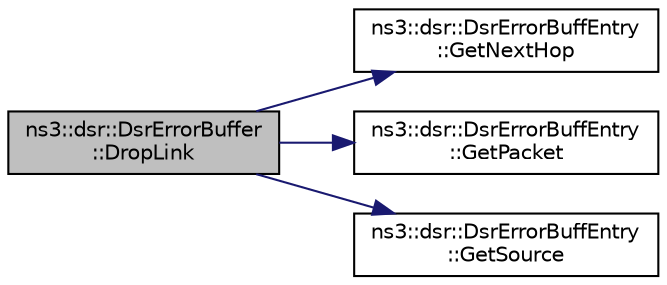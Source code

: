 digraph "ns3::dsr::DsrErrorBuffer::DropLink"
{
 // LATEX_PDF_SIZE
  edge [fontname="Helvetica",fontsize="10",labelfontname="Helvetica",labelfontsize="10"];
  node [fontname="Helvetica",fontsize="10",shape=record];
  rankdir="LR";
  Node1 [label="ns3::dsr::DsrErrorBuffer\l::DropLink",height=0.2,width=0.4,color="black", fillcolor="grey75", style="filled", fontcolor="black",tooltip="Notify that packet is dropped from queue by link error."];
  Node1 -> Node2 [color="midnightblue",fontsize="10",style="solid",fontname="Helvetica"];
  Node2 [label="ns3::dsr::DsrErrorBuffEntry\l::GetNextHop",height=0.2,width=0.4,color="black", fillcolor="white", style="filled",URL="$classns3_1_1dsr_1_1_dsr_error_buff_entry.html#ab24c1946bb3165362fd37df65090d6a1",tooltip="Get next hop."];
  Node1 -> Node3 [color="midnightblue",fontsize="10",style="solid",fontname="Helvetica"];
  Node3 [label="ns3::dsr::DsrErrorBuffEntry\l::GetPacket",height=0.2,width=0.4,color="black", fillcolor="white", style="filled",URL="$classns3_1_1dsr_1_1_dsr_error_buff_entry.html#ab4316500f8a208d94bfd86cbeb3698f4",tooltip="Get packet from entry."];
  Node1 -> Node4 [color="midnightblue",fontsize="10",style="solid",fontname="Helvetica"];
  Node4 [label="ns3::dsr::DsrErrorBuffEntry\l::GetSource",height=0.2,width=0.4,color="black", fillcolor="white", style="filled",URL="$classns3_1_1dsr_1_1_dsr_error_buff_entry.html#aba96a97a57d62bf4d30c19d72733df6b",tooltip="Get source address."];
}
